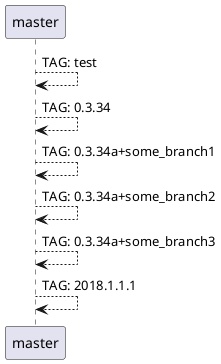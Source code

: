@startuml
title test_mismatched_tags
skinparam ParticipantPadding 20
skinparam BoxPadding 10
participant master
@startuml
master --> master: TAG: test
master --> master: TAG: 0.3.34
master --> master: TAG: 0.3.34a+some_branch1
master --> master: TAG: 0.3.34a+some_branch2
master --> master: TAG: 0.3.34a+some_branch3
master --> master: TAG: 2018.1.1.1
@enduml